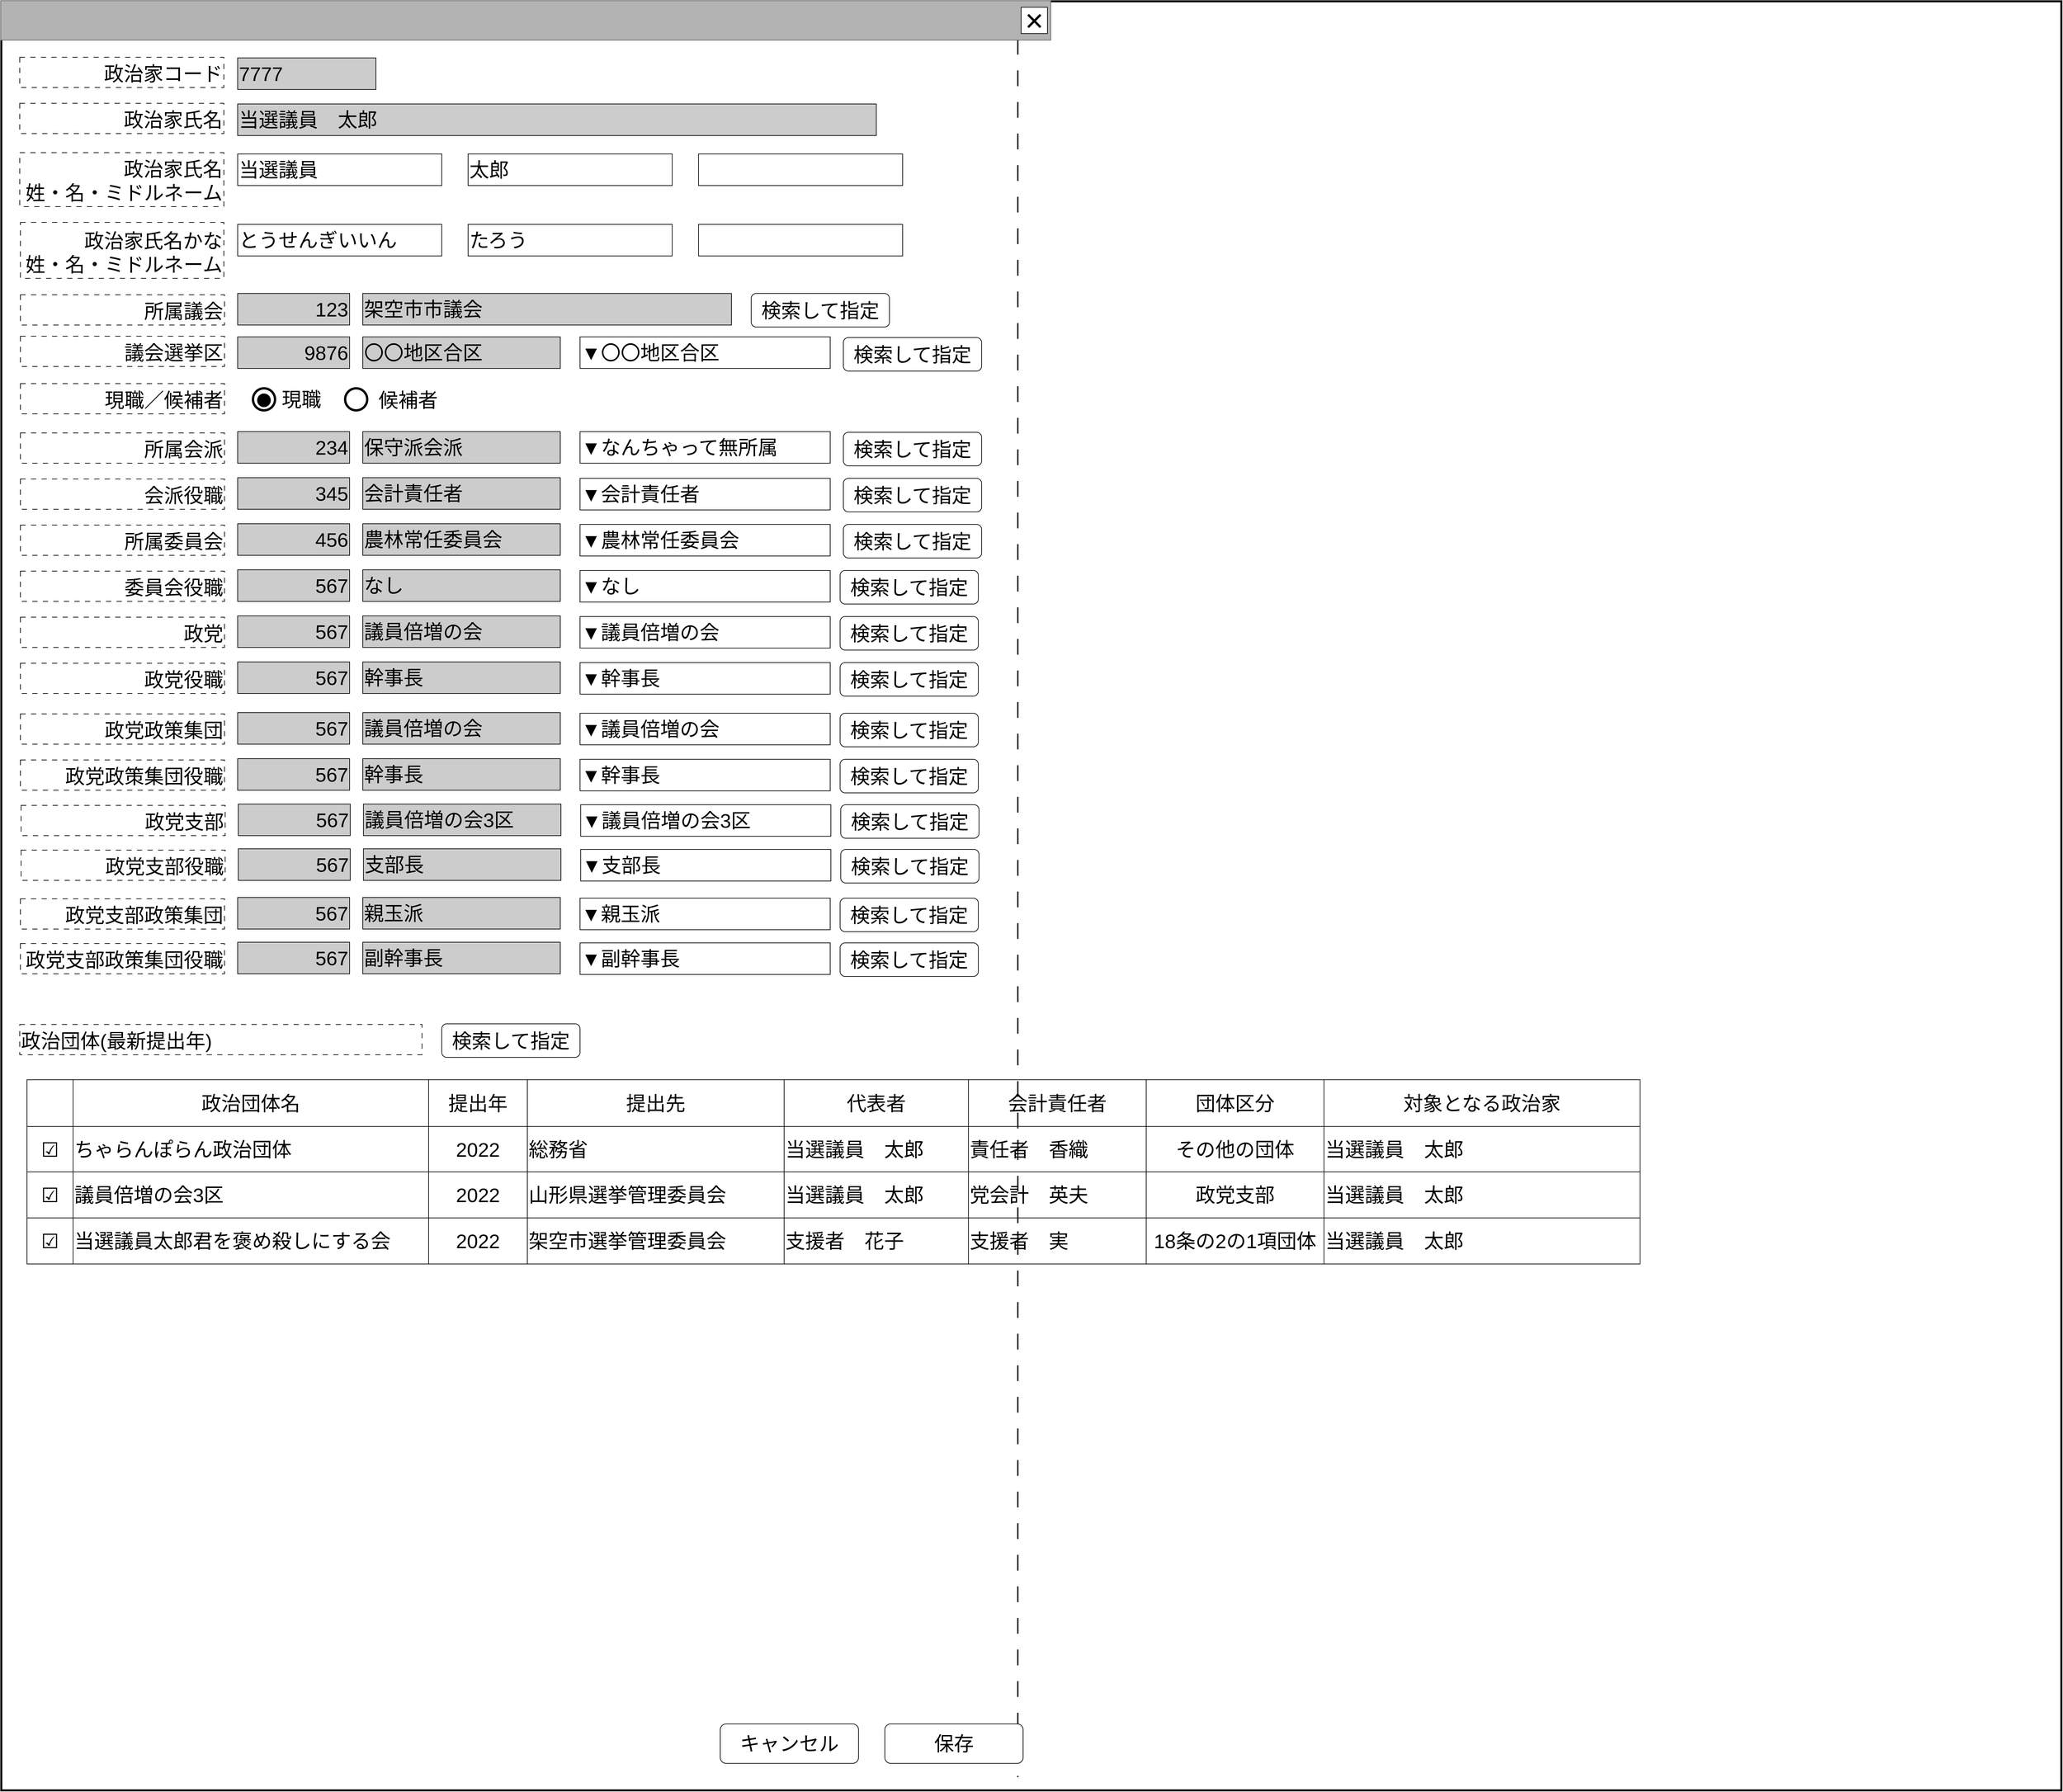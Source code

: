 <mxfile version="24.1.0" type="device">
  <diagram name="ページ1" id="LE8fIzdrHe0wcv1LTvfw">
    <mxGraphModel dx="1732" dy="1036" grid="1" gridSize="10" guides="1" tooltips="1" connect="1" arrows="1" fold="1" page="1" pageScale="1" pageWidth="1600" pageHeight="1200" math="0" shadow="0">
      <root>
        <mxCell id="0" />
        <mxCell id="cFaB45KztUIKXS-_cTrr-4" value="背景" style="locked=1;" parent="0" visible="0" />
        <mxCell id="cFaB45KztUIKXS-_cTrr-5" value="" style="rounded=0;whiteSpace=wrap;html=1;strokeWidth=3;" parent="cFaB45KztUIKXS-_cTrr-4" vertex="1">
          <mxGeometry x="1" y="1" width="1595" height="1180" as="geometry" />
        </mxCell>
        <mxCell id="cFaB45KztUIKXS-_cTrr-6" value="" style="rounded=0;whiteSpace=wrap;html=1;fillColor=#B3B3B3;fontColor=#333333;strokeColor=#666666;" parent="cFaB45KztUIKXS-_cTrr-4" vertex="1">
          <mxGeometry width="1595" height="60" as="geometry" />
        </mxCell>
        <mxCell id="cFaB45KztUIKXS-_cTrr-7" value="&lt;font style=&quot;font-size: 48px;&quot;&gt;×&lt;/font&gt;" style="rounded=0;whiteSpace=wrap;html=1;" parent="cFaB45KztUIKXS-_cTrr-4" vertex="1">
          <mxGeometry x="1550" y="10" width="40" height="40" as="geometry" />
        </mxCell>
        <mxCell id="cFaB45KztUIKXS-_cTrr-8" value="" style="rounded=0;whiteSpace=wrap;html=1;" parent="cFaB45KztUIKXS-_cTrr-4" vertex="1">
          <mxGeometry x="830" y="670" width="120" height="60" as="geometry" />
        </mxCell>
        <mxCell id="cFaB45KztUIKXS-_cTrr-9" value="ウインドウ" style="" parent="0" />
        <mxCell id="cFaB45KztUIKXS-_cTrr-10" value="" style="rounded=0;whiteSpace=wrap;html=1;strokeWidth=3;" parent="cFaB45KztUIKXS-_cTrr-9" vertex="1">
          <mxGeometry x="1" y="1" width="3129" height="2719" as="geometry" />
        </mxCell>
        <mxCell id="Gg7uW7H3-yNJ5iqTuaE7-0" value="" style="line;strokeWidth=2;direction=south;html=1;dashed=1;dashPattern=12 12;" parent="cFaB45KztUIKXS-_cTrr-9" vertex="1">
          <mxGeometry x="1540" y="10" width="10" height="2690" as="geometry" />
        </mxCell>
        <mxCell id="cFaB45KztUIKXS-_cTrr-11" value="" style="rounded=0;whiteSpace=wrap;html=1;fillColor=#B3B3B3;fontColor=#333333;strokeColor=#666666;" parent="cFaB45KztUIKXS-_cTrr-9" vertex="1">
          <mxGeometry width="1595" height="60" as="geometry" />
        </mxCell>
        <mxCell id="cFaB45KztUIKXS-_cTrr-12" value="&lt;font style=&quot;font-size: 48px;&quot;&gt;×&lt;/font&gt;" style="rounded=0;whiteSpace=wrap;html=1;" parent="cFaB45KztUIKXS-_cTrr-9" vertex="1">
          <mxGeometry x="1550" y="10" width="40" height="40" as="geometry" />
        </mxCell>
        <mxCell id="cFaB45KztUIKXS-_cTrr-14" value="名称未設定レイヤ" style="locked=1;" parent="0" />
        <mxCell id="cDHuPOXS9VM1hq6QltUD-43" value="&lt;span style=&quot;font-size: 30px;&quot;&gt;政治家コード&lt;/span&gt;" style="rounded=0;whiteSpace=wrap;html=1;align=right;dashed=1;dashPattern=8 8;verticalAlign=bottom;" parent="cFaB45KztUIKXS-_cTrr-14" vertex="1">
          <mxGeometry x="29" y="86" width="310" height="46" as="geometry" />
        </mxCell>
        <mxCell id="cDHuPOXS9VM1hq6QltUD-46" value="&lt;span style=&quot;font-size: 30px;&quot;&gt;当選議員&lt;/span&gt;" style="rounded=0;whiteSpace=wrap;html=1;align=left;" parent="cFaB45KztUIKXS-_cTrr-14" vertex="1">
          <mxGeometry x="360" y="233" width="310" height="48" as="geometry" />
        </mxCell>
        <mxCell id="cDHuPOXS9VM1hq6QltUD-47" value="&lt;span style=&quot;font-size: 30px;&quot;&gt;政治家氏名かな&lt;/span&gt;&lt;div&gt;&lt;span style=&quot;font-size: 30px;&quot;&gt;姓・名・ミドルネーム&lt;/span&gt;&lt;/div&gt;" style="rounded=0;whiteSpace=wrap;html=1;align=right;dashed=1;dashPattern=8 8;verticalAlign=bottom;" parent="cFaB45KztUIKXS-_cTrr-14" vertex="1">
          <mxGeometry x="30" y="337" width="309" height="85" as="geometry" />
        </mxCell>
        <mxCell id="cDHuPOXS9VM1hq6QltUD-49" value="&lt;font style=&quot;font-size: 30px;&quot;&gt;7777&lt;/font&gt;" style="rounded=0;whiteSpace=wrap;html=1;align=left;fillColor=#CCCCCC;" parent="cFaB45KztUIKXS-_cTrr-14" vertex="1">
          <mxGeometry x="360" y="87" width="210" height="48" as="geometry" />
        </mxCell>
        <mxCell id="kxWkAaZomFuKM2yIZcbC-107" value="&lt;span style=&quot;font-size: 30px;&quot;&gt;123&lt;br&gt;&lt;/span&gt;" style="rounded=0;whiteSpace=wrap;html=1;align=right;fillColor=#CCCCCC;" parent="cFaB45KztUIKXS-_cTrr-14" vertex="1">
          <mxGeometry x="360" y="445" width="170" height="48" as="geometry" />
        </mxCell>
        <mxCell id="kxWkAaZomFuKM2yIZcbC-108" value="&lt;span style=&quot;font-size: 30px;&quot;&gt;所属議会&lt;/span&gt;" style="rounded=0;whiteSpace=wrap;html=1;align=right;dashed=1;dashPattern=8 8;verticalAlign=bottom;" parent="cFaB45KztUIKXS-_cTrr-14" vertex="1">
          <mxGeometry x="30" y="447" width="310" height="46" as="geometry" />
        </mxCell>
        <mxCell id="kxWkAaZomFuKM2yIZcbC-109" value="&lt;font style=&quot;font-size: 30px;&quot;&gt;架空市市議会&lt;/font&gt;&lt;span style=&quot;font-size: 30px;&quot;&gt;&lt;br&gt;&lt;/span&gt;" style="rounded=0;whiteSpace=wrap;html=1;align=left;fillColor=#CCCCCC;" parent="cFaB45KztUIKXS-_cTrr-14" vertex="1">
          <mxGeometry x="550" y="445" width="560" height="48" as="geometry" />
        </mxCell>
        <mxCell id="kxWkAaZomFuKM2yIZcbC-110" value="&lt;span style=&quot;font-size: 30px;&quot;&gt;所属会派&lt;/span&gt;" style="rounded=0;whiteSpace=wrap;html=1;align=right;dashed=1;dashPattern=8 8;verticalAlign=bottom;" parent="cFaB45KztUIKXS-_cTrr-14" vertex="1">
          <mxGeometry x="30" y="657" width="310" height="46" as="geometry" />
        </mxCell>
        <mxCell id="rvHy--GGJRlwA5ta0w8w-0" value="&lt;span style=&quot;font-size: 30px;&quot;&gt;検索して指定&lt;/span&gt;" style="rounded=1;whiteSpace=wrap;html=1;" parent="cFaB45KztUIKXS-_cTrr-14" vertex="1">
          <mxGeometry x="1140" y="445" width="210" height="51" as="geometry" />
        </mxCell>
        <mxCell id="rvHy--GGJRlwA5ta0w8w-2" value="&lt;span style=&quot;font-size: 30px;&quot;&gt;保存&lt;/span&gt;" style="rounded=1;whiteSpace=wrap;html=1;" parent="cFaB45KztUIKXS-_cTrr-14" vertex="1">
          <mxGeometry x="1343" y="2619" width="210" height="60" as="geometry" />
        </mxCell>
        <mxCell id="rvHy--GGJRlwA5ta0w8w-3" value="&lt;span style=&quot;font-size: 30px;&quot;&gt;キャンセル&lt;/span&gt;" style="rounded=1;whiteSpace=wrap;html=1;" parent="cFaB45KztUIKXS-_cTrr-14" vertex="1">
          <mxGeometry x="1093" y="2619" width="210" height="60" as="geometry" />
        </mxCell>
        <mxCell id="kdS2us7QfJVSO1tXntZr-58" value="&lt;span style=&quot;font-size: 30px;&quot;&gt;政治家氏名&lt;/span&gt;&lt;div&gt;&lt;span style=&quot;font-size: 30px;&quot;&gt;姓・名・ミドルネーム&lt;/span&gt;&lt;/div&gt;" style="rounded=0;whiteSpace=wrap;html=1;align=right;dashed=1;dashPattern=8 8;verticalAlign=bottom;" parent="cFaB45KztUIKXS-_cTrr-14" vertex="1">
          <mxGeometry x="29" y="231" width="310" height="82" as="geometry" />
        </mxCell>
        <mxCell id="dH7iZlgDa5DfNUpbSnMx-1" value="&lt;span style=&quot;font-size: 30px;&quot;&gt;太郎&lt;/span&gt;" style="rounded=0;whiteSpace=wrap;html=1;align=left;" parent="cFaB45KztUIKXS-_cTrr-14" vertex="1">
          <mxGeometry x="710" y="233" width="310" height="48" as="geometry" />
        </mxCell>
        <mxCell id="dH7iZlgDa5DfNUpbSnMx-2" value="" style="rounded=0;whiteSpace=wrap;html=1;align=left;" parent="cFaB45KztUIKXS-_cTrr-14" vertex="1">
          <mxGeometry x="1060" y="233" width="310" height="48" as="geometry" />
        </mxCell>
        <mxCell id="dH7iZlgDa5DfNUpbSnMx-3" value="&lt;span style=&quot;font-size: 30px;&quot;&gt;▼なんちゃって無所属&lt;/span&gt;" style="rounded=0;whiteSpace=wrap;html=1;align=left;" parent="cFaB45KztUIKXS-_cTrr-14" vertex="1">
          <mxGeometry x="880" y="655" width="380" height="48" as="geometry" />
        </mxCell>
        <mxCell id="dH7iZlgDa5DfNUpbSnMx-4" value="&lt;span style=&quot;font-size: 30px;&quot;&gt;会派役職&lt;/span&gt;" style="rounded=0;whiteSpace=wrap;html=1;align=right;dashed=1;dashPattern=8 8;verticalAlign=bottom;" parent="cFaB45KztUIKXS-_cTrr-14" vertex="1">
          <mxGeometry x="30" y="727" width="310" height="46" as="geometry" />
        </mxCell>
        <mxCell id="dH7iZlgDa5DfNUpbSnMx-5" value="&lt;span style=&quot;font-size: 30px;&quot;&gt;▼会計責任者&lt;/span&gt;" style="rounded=0;whiteSpace=wrap;html=1;align=left;" parent="cFaB45KztUIKXS-_cTrr-14" vertex="1">
          <mxGeometry x="880" y="726" width="380" height="48" as="geometry" />
        </mxCell>
        <mxCell id="dH7iZlgDa5DfNUpbSnMx-6" value="&lt;span style=&quot;font-size: 30px;&quot;&gt;所属委員会&lt;/span&gt;" style="rounded=0;whiteSpace=wrap;html=1;align=right;dashed=1;dashPattern=8 8;verticalAlign=bottom;" parent="cFaB45KztUIKXS-_cTrr-14" vertex="1">
          <mxGeometry x="30" y="797" width="310" height="46" as="geometry" />
        </mxCell>
        <mxCell id="dH7iZlgDa5DfNUpbSnMx-7" value="&lt;span style=&quot;font-size: 30px;&quot;&gt;▼農林常任委員会&lt;/span&gt;" style="rounded=0;whiteSpace=wrap;html=1;align=left;" parent="cFaB45KztUIKXS-_cTrr-14" vertex="1">
          <mxGeometry x="880" y="796" width="380" height="48" as="geometry" />
        </mxCell>
        <mxCell id="dH7iZlgDa5DfNUpbSnMx-8" value="&lt;span style=&quot;font-size: 30px;&quot;&gt;委員会役職&lt;/span&gt;" style="rounded=0;whiteSpace=wrap;html=1;align=right;dashed=1;dashPattern=8 8;verticalAlign=bottom;" parent="cFaB45KztUIKXS-_cTrr-14" vertex="1">
          <mxGeometry x="30" y="867" width="310" height="46" as="geometry" />
        </mxCell>
        <mxCell id="dH7iZlgDa5DfNUpbSnMx-9" value="&lt;span style=&quot;font-size: 30px;&quot;&gt;▼なし&lt;/span&gt;" style="rounded=0;whiteSpace=wrap;html=1;align=left;" parent="cFaB45KztUIKXS-_cTrr-14" vertex="1">
          <mxGeometry x="880" y="866" width="380" height="48" as="geometry" />
        </mxCell>
        <mxCell id="dH7iZlgDa5DfNUpbSnMx-10" value="&lt;span style=&quot;font-size: 30px;&quot;&gt;とうせんぎいいん&lt;/span&gt;" style="rounded=0;whiteSpace=wrap;html=1;align=left;" parent="cFaB45KztUIKXS-_cTrr-14" vertex="1">
          <mxGeometry x="360" y="340" width="310" height="48" as="geometry" />
        </mxCell>
        <mxCell id="dH7iZlgDa5DfNUpbSnMx-11" value="&lt;span style=&quot;font-size: 30px;&quot;&gt;たろう&lt;/span&gt;" style="rounded=0;whiteSpace=wrap;html=1;align=left;" parent="cFaB45KztUIKXS-_cTrr-14" vertex="1">
          <mxGeometry x="710" y="340" width="310" height="48" as="geometry" />
        </mxCell>
        <mxCell id="dH7iZlgDa5DfNUpbSnMx-12" value="" style="rounded=0;whiteSpace=wrap;html=1;align=left;" parent="cFaB45KztUIKXS-_cTrr-14" vertex="1">
          <mxGeometry x="1060" y="340" width="310" height="48" as="geometry" />
        </mxCell>
        <mxCell id="dH7iZlgDa5DfNUpbSnMx-13" value="&lt;span style=&quot;font-size: 30px;&quot;&gt;政治家氏名&lt;/span&gt;" style="rounded=0;whiteSpace=wrap;html=1;align=right;dashed=1;dashPattern=8 8;verticalAlign=bottom;" parent="cFaB45KztUIKXS-_cTrr-14" vertex="1">
          <mxGeometry x="29" y="156" width="310" height="46" as="geometry" />
        </mxCell>
        <mxCell id="dH7iZlgDa5DfNUpbSnMx-14" value="&lt;span style=&quot;font-size: 30px;&quot;&gt;当選議員　太郎&lt;/span&gt;" style="rounded=0;whiteSpace=wrap;html=1;align=left;fillColor=#CCCCCC;" parent="cFaB45KztUIKXS-_cTrr-14" vertex="1">
          <mxGeometry x="360" y="157" width="970" height="48" as="geometry" />
        </mxCell>
        <mxCell id="dH7iZlgDa5DfNUpbSnMx-15" value="&lt;span style=&quot;font-size: 30px;&quot;&gt;検索して指定&lt;/span&gt;" style="rounded=1;whiteSpace=wrap;html=1;" parent="cFaB45KztUIKXS-_cTrr-14" vertex="1">
          <mxGeometry x="1280" y="656" width="210" height="51" as="geometry" />
        </mxCell>
        <mxCell id="dH7iZlgDa5DfNUpbSnMx-16" value="&lt;span style=&quot;font-size: 30px;&quot;&gt;検索して指定&lt;/span&gt;" style="rounded=1;whiteSpace=wrap;html=1;" parent="cFaB45KztUIKXS-_cTrr-14" vertex="1">
          <mxGeometry x="1280" y="726" width="210" height="51" as="geometry" />
        </mxCell>
        <mxCell id="dH7iZlgDa5DfNUpbSnMx-17" value="&lt;span style=&quot;font-size: 30px;&quot;&gt;検索して指定&lt;/span&gt;" style="rounded=1;whiteSpace=wrap;html=1;" parent="cFaB45KztUIKXS-_cTrr-14" vertex="1">
          <mxGeometry x="1280" y="796" width="210" height="51" as="geometry" />
        </mxCell>
        <mxCell id="dH7iZlgDa5DfNUpbSnMx-18" value="&lt;span style=&quot;font-size: 30px;&quot;&gt;検索して指定&lt;/span&gt;" style="rounded=1;whiteSpace=wrap;html=1;" parent="cFaB45KztUIKXS-_cTrr-14" vertex="1">
          <mxGeometry x="1275" y="866" width="210" height="51" as="geometry" />
        </mxCell>
        <mxCell id="dH7iZlgDa5DfNUpbSnMx-19" value="&lt;span style=&quot;font-size: 30px;&quot;&gt;234&lt;br&gt;&lt;/span&gt;" style="rounded=0;whiteSpace=wrap;html=1;align=right;fillColor=#CCCCCC;" parent="cFaB45KztUIKXS-_cTrr-14" vertex="1">
          <mxGeometry x="360" y="655" width="170" height="48" as="geometry" />
        </mxCell>
        <mxCell id="dH7iZlgDa5DfNUpbSnMx-20" value="&lt;span style=&quot;font-size: 30px;&quot;&gt;保守派会派&lt;/span&gt;" style="rounded=0;whiteSpace=wrap;html=1;align=left;fillColor=#CCCCCC;" parent="cFaB45KztUIKXS-_cTrr-14" vertex="1">
          <mxGeometry x="550" y="655" width="300" height="48" as="geometry" />
        </mxCell>
        <mxCell id="dH7iZlgDa5DfNUpbSnMx-21" value="&lt;span style=&quot;font-size: 30px;&quot;&gt;345&lt;br&gt;&lt;/span&gt;" style="rounded=0;whiteSpace=wrap;html=1;align=right;fillColor=#CCCCCC;" parent="cFaB45KztUIKXS-_cTrr-14" vertex="1">
          <mxGeometry x="360" y="725" width="170" height="48" as="geometry" />
        </mxCell>
        <mxCell id="dH7iZlgDa5DfNUpbSnMx-22" value="&lt;font style=&quot;font-size: 30px;&quot;&gt;会計責任者&lt;/font&gt;&lt;span style=&quot;font-size: 30px;&quot;&gt;&lt;br&gt;&lt;/span&gt;" style="rounded=0;whiteSpace=wrap;html=1;align=left;fillColor=#CCCCCC;" parent="cFaB45KztUIKXS-_cTrr-14" vertex="1">
          <mxGeometry x="550" y="725" width="300" height="48" as="geometry" />
        </mxCell>
        <mxCell id="dH7iZlgDa5DfNUpbSnMx-23" value="&lt;span style=&quot;font-size: 30px;&quot;&gt;456&lt;br&gt;&lt;/span&gt;" style="rounded=0;whiteSpace=wrap;html=1;align=right;fillColor=#CCCCCC;" parent="cFaB45KztUIKXS-_cTrr-14" vertex="1">
          <mxGeometry x="360" y="795" width="170" height="48" as="geometry" />
        </mxCell>
        <mxCell id="dH7iZlgDa5DfNUpbSnMx-24" value="&lt;span style=&quot;font-size: 30px;&quot;&gt;農林常任委員会&lt;/span&gt;" style="rounded=0;whiteSpace=wrap;html=1;align=left;fillColor=#CCCCCC;" parent="cFaB45KztUIKXS-_cTrr-14" vertex="1">
          <mxGeometry x="550" y="795" width="300" height="48" as="geometry" />
        </mxCell>
        <mxCell id="dH7iZlgDa5DfNUpbSnMx-25" value="&lt;span style=&quot;font-size: 30px;&quot;&gt;567&lt;br&gt;&lt;/span&gt;" style="rounded=0;whiteSpace=wrap;html=1;align=right;fillColor=#CCCCCC;" parent="cFaB45KztUIKXS-_cTrr-14" vertex="1">
          <mxGeometry x="360" y="865" width="170" height="48" as="geometry" />
        </mxCell>
        <mxCell id="dH7iZlgDa5DfNUpbSnMx-26" value="&lt;font style=&quot;font-size: 30px;&quot;&gt;なし&lt;/font&gt;&lt;span style=&quot;font-size: 30px;&quot;&gt;&lt;br&gt;&lt;/span&gt;" style="rounded=0;whiteSpace=wrap;html=1;align=left;fillColor=#CCCCCC;" parent="cFaB45KztUIKXS-_cTrr-14" vertex="1">
          <mxGeometry x="550" y="865" width="300" height="48" as="geometry" />
        </mxCell>
        <mxCell id="dH7iZlgDa5DfNUpbSnMx-27" value="&lt;span style=&quot;font-size: 30px;&quot;&gt;議会選挙区&lt;/span&gt;" style="rounded=0;whiteSpace=wrap;html=1;align=right;dashed=1;dashPattern=8 8;verticalAlign=bottom;" parent="cFaB45KztUIKXS-_cTrr-14" vertex="1">
          <mxGeometry x="30" y="510" width="310" height="46" as="geometry" />
        </mxCell>
        <mxCell id="dH7iZlgDa5DfNUpbSnMx-28" value="&lt;span style=&quot;font-size: 30px;&quot;&gt;▼〇〇地区合区&lt;/span&gt;" style="rounded=0;whiteSpace=wrap;html=1;align=left;" parent="cFaB45KztUIKXS-_cTrr-14" vertex="1">
          <mxGeometry x="880" y="511" width="380" height="48" as="geometry" />
        </mxCell>
        <mxCell id="dH7iZlgDa5DfNUpbSnMx-29" value="&lt;span style=&quot;font-size: 30px;&quot;&gt;検索して指定&lt;/span&gt;" style="rounded=1;whiteSpace=wrap;html=1;" parent="cFaB45KztUIKXS-_cTrr-14" vertex="1">
          <mxGeometry x="1280" y="512" width="210" height="51" as="geometry" />
        </mxCell>
        <mxCell id="dH7iZlgDa5DfNUpbSnMx-30" value="&lt;span style=&quot;font-size: 30px;&quot;&gt;9876&lt;br&gt;&lt;/span&gt;" style="rounded=0;whiteSpace=wrap;html=1;align=right;fillColor=#CCCCCC;" parent="cFaB45KztUIKXS-_cTrr-14" vertex="1">
          <mxGeometry x="360" y="511" width="170" height="48" as="geometry" />
        </mxCell>
        <mxCell id="dH7iZlgDa5DfNUpbSnMx-31" value="&lt;span style=&quot;font-size: 30px;&quot;&gt;〇〇地区合区&lt;/span&gt;" style="rounded=0;whiteSpace=wrap;html=1;align=left;fillColor=#CCCCCC;" parent="cFaB45KztUIKXS-_cTrr-14" vertex="1">
          <mxGeometry x="550" y="511" width="300" height="48" as="geometry" />
        </mxCell>
        <mxCell id="dH7iZlgDa5DfNUpbSnMx-32" value="&lt;span style=&quot;font-size: 30px;&quot;&gt;政党&lt;/span&gt;" style="rounded=0;whiteSpace=wrap;html=1;align=right;dashed=1;dashPattern=8 8;verticalAlign=bottom;" parent="cFaB45KztUIKXS-_cTrr-14" vertex="1">
          <mxGeometry x="30" y="937" width="310" height="46" as="geometry" />
        </mxCell>
        <mxCell id="dH7iZlgDa5DfNUpbSnMx-33" value="&lt;span style=&quot;font-size: 30px;&quot;&gt;▼議員倍増の会&lt;/span&gt;" style="rounded=0;whiteSpace=wrap;html=1;align=left;" parent="cFaB45KztUIKXS-_cTrr-14" vertex="1">
          <mxGeometry x="880" y="936" width="380" height="48" as="geometry" />
        </mxCell>
        <mxCell id="dH7iZlgDa5DfNUpbSnMx-34" value="&lt;span style=&quot;font-size: 30px;&quot;&gt;検索して指定&lt;/span&gt;" style="rounded=1;whiteSpace=wrap;html=1;" parent="cFaB45KztUIKXS-_cTrr-14" vertex="1">
          <mxGeometry x="1275" y="936" width="210" height="51" as="geometry" />
        </mxCell>
        <mxCell id="dH7iZlgDa5DfNUpbSnMx-35" value="&lt;span style=&quot;font-size: 30px;&quot;&gt;567&lt;br&gt;&lt;/span&gt;" style="rounded=0;whiteSpace=wrap;html=1;align=right;fillColor=#CCCCCC;" parent="cFaB45KztUIKXS-_cTrr-14" vertex="1">
          <mxGeometry x="360" y="935" width="170" height="48" as="geometry" />
        </mxCell>
        <mxCell id="dH7iZlgDa5DfNUpbSnMx-36" value="&lt;font style=&quot;font-size: 30px;&quot;&gt;議員倍増の会&lt;/font&gt;&lt;span style=&quot;font-size: 30px;&quot;&gt;&lt;br&gt;&lt;/span&gt;" style="rounded=0;whiteSpace=wrap;html=1;align=left;fillColor=#CCCCCC;" parent="cFaB45KztUIKXS-_cTrr-14" vertex="1">
          <mxGeometry x="550" y="935" width="300" height="48" as="geometry" />
        </mxCell>
        <mxCell id="dH7iZlgDa5DfNUpbSnMx-37" value="&lt;span style=&quot;font-size: 30px;&quot;&gt;政党役職&lt;/span&gt;" style="rounded=0;whiteSpace=wrap;html=1;align=right;dashed=1;dashPattern=8 8;verticalAlign=bottom;" parent="cFaB45KztUIKXS-_cTrr-14" vertex="1">
          <mxGeometry x="30" y="1007" width="310" height="46" as="geometry" />
        </mxCell>
        <mxCell id="dH7iZlgDa5DfNUpbSnMx-38" value="&lt;span style=&quot;font-size: 30px;&quot;&gt;▼幹事長&lt;/span&gt;" style="rounded=0;whiteSpace=wrap;html=1;align=left;" parent="cFaB45KztUIKXS-_cTrr-14" vertex="1">
          <mxGeometry x="880" y="1006" width="380" height="48" as="geometry" />
        </mxCell>
        <mxCell id="dH7iZlgDa5DfNUpbSnMx-39" value="&lt;span style=&quot;font-size: 30px;&quot;&gt;検索して指定&lt;/span&gt;" style="rounded=1;whiteSpace=wrap;html=1;" parent="cFaB45KztUIKXS-_cTrr-14" vertex="1">
          <mxGeometry x="1275" y="1006" width="210" height="51" as="geometry" />
        </mxCell>
        <mxCell id="dH7iZlgDa5DfNUpbSnMx-40" value="&lt;span style=&quot;font-size: 30px;&quot;&gt;567&lt;br&gt;&lt;/span&gt;" style="rounded=0;whiteSpace=wrap;html=1;align=right;fillColor=#CCCCCC;" parent="cFaB45KztUIKXS-_cTrr-14" vertex="1">
          <mxGeometry x="360" y="1005" width="170" height="48" as="geometry" />
        </mxCell>
        <mxCell id="dH7iZlgDa5DfNUpbSnMx-41" value="&lt;font style=&quot;font-size: 30px;&quot;&gt;幹事長&lt;/font&gt;&lt;span style=&quot;font-size: 30px;&quot;&gt;&lt;br&gt;&lt;/span&gt;" style="rounded=0;whiteSpace=wrap;html=1;align=left;fillColor=#CCCCCC;" parent="cFaB45KztUIKXS-_cTrr-14" vertex="1">
          <mxGeometry x="550" y="1005" width="300" height="48" as="geometry" />
        </mxCell>
        <mxCell id="dH7iZlgDa5DfNUpbSnMx-42" value="&lt;span style=&quot;font-size: 30px;&quot;&gt;政党支部政策集団&lt;/span&gt;" style="rounded=0;whiteSpace=wrap;html=1;align=right;dashed=1;dashPattern=8 8;verticalAlign=bottom;" parent="cFaB45KztUIKXS-_cTrr-14" vertex="1">
          <mxGeometry x="30" y="1365" width="310" height="46" as="geometry" />
        </mxCell>
        <mxCell id="dH7iZlgDa5DfNUpbSnMx-43" value="&lt;span style=&quot;font-size: 30px;&quot;&gt;▼親玉派&lt;/span&gt;" style="rounded=0;whiteSpace=wrap;html=1;align=left;" parent="cFaB45KztUIKXS-_cTrr-14" vertex="1">
          <mxGeometry x="880" y="1364" width="380" height="48" as="geometry" />
        </mxCell>
        <mxCell id="dH7iZlgDa5DfNUpbSnMx-44" value="&lt;span style=&quot;font-size: 30px;&quot;&gt;検索して指定&lt;/span&gt;" style="rounded=1;whiteSpace=wrap;html=1;" parent="cFaB45KztUIKXS-_cTrr-14" vertex="1">
          <mxGeometry x="1275" y="1364" width="210" height="51" as="geometry" />
        </mxCell>
        <mxCell id="dH7iZlgDa5DfNUpbSnMx-45" value="&lt;span style=&quot;font-size: 30px;&quot;&gt;567&lt;br&gt;&lt;/span&gt;" style="rounded=0;whiteSpace=wrap;html=1;align=right;fillColor=#CCCCCC;" parent="cFaB45KztUIKXS-_cTrr-14" vertex="1">
          <mxGeometry x="360" y="1363" width="170" height="48" as="geometry" />
        </mxCell>
        <mxCell id="dH7iZlgDa5DfNUpbSnMx-46" value="&lt;span style=&quot;font-size: 30px;&quot;&gt;親玉派&lt;/span&gt;&lt;span style=&quot;font-size: 30px;&quot;&gt;&lt;br&gt;&lt;/span&gt;" style="rounded=0;whiteSpace=wrap;html=1;align=left;fillColor=#CCCCCC;" parent="cFaB45KztUIKXS-_cTrr-14" vertex="1">
          <mxGeometry x="550" y="1363" width="300" height="48" as="geometry" />
        </mxCell>
        <mxCell id="dH7iZlgDa5DfNUpbSnMx-47" value="&lt;span style=&quot;font-size: 30px;&quot;&gt;政党支部政策集団役職&lt;/span&gt;" style="rounded=0;whiteSpace=wrap;html=1;align=right;dashed=1;dashPattern=8 8;verticalAlign=bottom;" parent="cFaB45KztUIKXS-_cTrr-14" vertex="1">
          <mxGeometry x="30" y="1433" width="310" height="46" as="geometry" />
        </mxCell>
        <mxCell id="dH7iZlgDa5DfNUpbSnMx-48" value="&lt;span style=&quot;font-size: 30px;&quot;&gt;▼副幹事長&lt;/span&gt;" style="rounded=0;whiteSpace=wrap;html=1;align=left;" parent="cFaB45KztUIKXS-_cTrr-14" vertex="1">
          <mxGeometry x="880" y="1432" width="380" height="48" as="geometry" />
        </mxCell>
        <mxCell id="dH7iZlgDa5DfNUpbSnMx-49" value="&lt;span style=&quot;font-size: 30px;&quot;&gt;検索して指定&lt;/span&gt;" style="rounded=1;whiteSpace=wrap;html=1;" parent="cFaB45KztUIKXS-_cTrr-14" vertex="1">
          <mxGeometry x="1275" y="1432" width="210" height="51" as="geometry" />
        </mxCell>
        <mxCell id="dH7iZlgDa5DfNUpbSnMx-50" value="&lt;span style=&quot;font-size: 30px;&quot;&gt;567&lt;br&gt;&lt;/span&gt;" style="rounded=0;whiteSpace=wrap;html=1;align=right;fillColor=#CCCCCC;" parent="cFaB45KztUIKXS-_cTrr-14" vertex="1">
          <mxGeometry x="360" y="1431" width="170" height="48" as="geometry" />
        </mxCell>
        <mxCell id="dH7iZlgDa5DfNUpbSnMx-51" value="&lt;font style=&quot;font-size: 30px;&quot;&gt;副幹事長&lt;/font&gt;&lt;span style=&quot;font-size: 30px;&quot;&gt;&lt;br&gt;&lt;/span&gt;" style="rounded=0;whiteSpace=wrap;html=1;align=left;fillColor=#CCCCCC;" parent="cFaB45KztUIKXS-_cTrr-14" vertex="1">
          <mxGeometry x="550" y="1431" width="300" height="48" as="geometry" />
        </mxCell>
        <mxCell id="dH7iZlgDa5DfNUpbSnMx-52" value="&lt;span style=&quot;font-size: 30px;&quot;&gt;政党政策集団&lt;/span&gt;" style="rounded=0;whiteSpace=wrap;html=1;align=right;dashed=1;dashPattern=8 8;verticalAlign=bottom;" parent="cFaB45KztUIKXS-_cTrr-14" vertex="1">
          <mxGeometry x="30" y="1084" width="310" height="46" as="geometry" />
        </mxCell>
        <mxCell id="dH7iZlgDa5DfNUpbSnMx-53" value="&lt;span style=&quot;font-size: 30px;&quot;&gt;▼議員倍増の会&lt;/span&gt;" style="rounded=0;whiteSpace=wrap;html=1;align=left;" parent="cFaB45KztUIKXS-_cTrr-14" vertex="1">
          <mxGeometry x="880" y="1083" width="380" height="48" as="geometry" />
        </mxCell>
        <mxCell id="dH7iZlgDa5DfNUpbSnMx-54" value="&lt;span style=&quot;font-size: 30px;&quot;&gt;検索して指定&lt;/span&gt;" style="rounded=1;whiteSpace=wrap;html=1;" parent="cFaB45KztUIKXS-_cTrr-14" vertex="1">
          <mxGeometry x="1275" y="1083" width="210" height="51" as="geometry" />
        </mxCell>
        <mxCell id="dH7iZlgDa5DfNUpbSnMx-55" value="&lt;span style=&quot;font-size: 30px;&quot;&gt;567&lt;br&gt;&lt;/span&gt;" style="rounded=0;whiteSpace=wrap;html=1;align=right;fillColor=#CCCCCC;" parent="cFaB45KztUIKXS-_cTrr-14" vertex="1">
          <mxGeometry x="360" y="1082" width="170" height="48" as="geometry" />
        </mxCell>
        <mxCell id="dH7iZlgDa5DfNUpbSnMx-56" value="&lt;font style=&quot;font-size: 30px;&quot;&gt;議員倍増の会&lt;/font&gt;&lt;span style=&quot;font-size: 30px;&quot;&gt;&lt;br&gt;&lt;/span&gt;" style="rounded=0;whiteSpace=wrap;html=1;align=left;fillColor=#CCCCCC;" parent="cFaB45KztUIKXS-_cTrr-14" vertex="1">
          <mxGeometry x="550" y="1082" width="300" height="48" as="geometry" />
        </mxCell>
        <mxCell id="dH7iZlgDa5DfNUpbSnMx-57" value="&lt;span style=&quot;font-size: 30px;&quot;&gt;政党政策集団役職&lt;/span&gt;" style="rounded=0;whiteSpace=wrap;html=1;align=right;dashed=1;dashPattern=8 8;verticalAlign=bottom;" parent="cFaB45KztUIKXS-_cTrr-14" vertex="1">
          <mxGeometry x="30" y="1154" width="310" height="46" as="geometry" />
        </mxCell>
        <mxCell id="dH7iZlgDa5DfNUpbSnMx-58" value="&lt;span style=&quot;font-size: 30px;&quot;&gt;▼幹事長&lt;/span&gt;" style="rounded=0;whiteSpace=wrap;html=1;align=left;" parent="cFaB45KztUIKXS-_cTrr-14" vertex="1">
          <mxGeometry x="880" y="1153" width="380" height="48" as="geometry" />
        </mxCell>
        <mxCell id="dH7iZlgDa5DfNUpbSnMx-59" value="&lt;span style=&quot;font-size: 30px;&quot;&gt;検索して指定&lt;/span&gt;" style="rounded=1;whiteSpace=wrap;html=1;" parent="cFaB45KztUIKXS-_cTrr-14" vertex="1">
          <mxGeometry x="1275" y="1153" width="210" height="51" as="geometry" />
        </mxCell>
        <mxCell id="dH7iZlgDa5DfNUpbSnMx-60" value="&lt;span style=&quot;font-size: 30px;&quot;&gt;567&lt;br&gt;&lt;/span&gt;" style="rounded=0;whiteSpace=wrap;html=1;align=right;fillColor=#CCCCCC;" parent="cFaB45KztUIKXS-_cTrr-14" vertex="1">
          <mxGeometry x="360" y="1152" width="170" height="48" as="geometry" />
        </mxCell>
        <mxCell id="dH7iZlgDa5DfNUpbSnMx-61" value="&lt;font style=&quot;font-size: 30px;&quot;&gt;幹事長&lt;/font&gt;&lt;span style=&quot;font-size: 30px;&quot;&gt;&lt;br&gt;&lt;/span&gt;" style="rounded=0;whiteSpace=wrap;html=1;align=left;fillColor=#CCCCCC;" parent="cFaB45KztUIKXS-_cTrr-14" vertex="1">
          <mxGeometry x="550" y="1152" width="300" height="48" as="geometry" />
        </mxCell>
        <mxCell id="dH7iZlgDa5DfNUpbSnMx-62" value="&lt;span style=&quot;font-size: 30px;&quot;&gt;現職／候補者&lt;/span&gt;" style="rounded=0;whiteSpace=wrap;html=1;align=right;dashed=1;dashPattern=8 8;verticalAlign=bottom;" parent="cFaB45KztUIKXS-_cTrr-14" vertex="1">
          <mxGeometry x="30" y="582" width="310" height="46" as="geometry" />
        </mxCell>
        <mxCell id="dH7iZlgDa5DfNUpbSnMx-63" value="&lt;font style=&quot;font-size: 84px;&quot;&gt;○&lt;/font&gt;" style="text;html=1;strokeColor=none;fillColor=none;align=center;verticalAlign=middle;whiteSpace=wrap;rounded=0;fontSize=60;" parent="cFaB45KztUIKXS-_cTrr-14" vertex="1">
          <mxGeometry x="370" y="587" width="60" height="30" as="geometry" />
        </mxCell>
        <mxCell id="dH7iZlgDa5DfNUpbSnMx-64" value="&lt;font style=&quot;font-size: 48px;&quot;&gt;●&lt;/font&gt;" style="text;html=1;strokeColor=none;fillColor=none;align=center;verticalAlign=middle;whiteSpace=wrap;rounded=0;fontSize=48;" parent="cFaB45KztUIKXS-_cTrr-14" vertex="1">
          <mxGeometry x="370" y="589" width="60" height="30" as="geometry" />
        </mxCell>
        <mxCell id="dH7iZlgDa5DfNUpbSnMx-65" value="&lt;font style=&quot;font-size: 30px;&quot;&gt;現職&lt;/font&gt;" style="text;html=1;strokeColor=none;fillColor=none;align=left;verticalAlign=middle;whiteSpace=wrap;rounded=0;" parent="cFaB45KztUIKXS-_cTrr-14" vertex="1">
          <mxGeometry x="425" y="576" width="275" height="60" as="geometry" />
        </mxCell>
        <mxCell id="dH7iZlgDa5DfNUpbSnMx-66" value="&lt;font style=&quot;font-size: 84px;&quot;&gt;○&lt;/font&gt;" style="text;html=1;strokeColor=none;fillColor=none;align=center;verticalAlign=middle;whiteSpace=wrap;rounded=0;fontSize=60;" parent="cFaB45KztUIKXS-_cTrr-14" vertex="1">
          <mxGeometry x="510" y="587" width="60" height="30" as="geometry" />
        </mxCell>
        <mxCell id="dH7iZlgDa5DfNUpbSnMx-67" value="&lt;span style=&quot;font-size: 30px;&quot;&gt;候補者&lt;/span&gt;" style="text;html=1;strokeColor=none;fillColor=none;align=left;verticalAlign=middle;whiteSpace=wrap;rounded=0;" parent="cFaB45KztUIKXS-_cTrr-14" vertex="1">
          <mxGeometry x="572" y="577" width="275" height="60" as="geometry" />
        </mxCell>
        <mxCell id="dH7iZlgDa5DfNUpbSnMx-68" value="&lt;span style=&quot;font-size: 30px;&quot;&gt;政治団体(最新提出年)&lt;/span&gt;" style="rounded=0;whiteSpace=wrap;html=1;align=left;dashed=1;dashPattern=8 8;verticalAlign=bottom;" parent="cFaB45KztUIKXS-_cTrr-14" vertex="1">
          <mxGeometry x="29" y="1556" width="611" height="46" as="geometry" />
        </mxCell>
        <mxCell id="dH7iZlgDa5DfNUpbSnMx-94" value="&lt;span style=&quot;font-size: 30px;&quot;&gt;政党支部&lt;/span&gt;" style="rounded=0;whiteSpace=wrap;html=1;align=right;dashed=1;dashPattern=8 8;verticalAlign=bottom;" parent="cFaB45KztUIKXS-_cTrr-14" vertex="1">
          <mxGeometry x="31" y="1223" width="310" height="46" as="geometry" />
        </mxCell>
        <mxCell id="dH7iZlgDa5DfNUpbSnMx-95" value="&lt;span style=&quot;font-size: 30px;&quot;&gt;▼&lt;/span&gt;&lt;span style=&quot;font-size: 30px;&quot;&gt;議員倍増の会3区&lt;/span&gt;" style="rounded=0;whiteSpace=wrap;html=1;align=left;" parent="cFaB45KztUIKXS-_cTrr-14" vertex="1">
          <mxGeometry x="881" y="1222" width="380" height="48" as="geometry" />
        </mxCell>
        <mxCell id="dH7iZlgDa5DfNUpbSnMx-96" value="&lt;span style=&quot;font-size: 30px;&quot;&gt;検索して指定&lt;/span&gt;" style="rounded=1;whiteSpace=wrap;html=1;" parent="cFaB45KztUIKXS-_cTrr-14" vertex="1">
          <mxGeometry x="1276" y="1222" width="210" height="51" as="geometry" />
        </mxCell>
        <mxCell id="dH7iZlgDa5DfNUpbSnMx-97" value="&lt;span style=&quot;font-size: 30px;&quot;&gt;567&lt;br&gt;&lt;/span&gt;" style="rounded=0;whiteSpace=wrap;html=1;align=right;fillColor=#CCCCCC;" parent="cFaB45KztUIKXS-_cTrr-14" vertex="1">
          <mxGeometry x="361" y="1221" width="170" height="48" as="geometry" />
        </mxCell>
        <mxCell id="dH7iZlgDa5DfNUpbSnMx-98" value="&lt;span style=&quot;font-size: 30px;&quot;&gt;議員倍増の会3区&lt;/span&gt;&lt;span style=&quot;font-size: 30px;&quot;&gt;&lt;br&gt;&lt;/span&gt;" style="rounded=0;whiteSpace=wrap;html=1;align=left;fillColor=#CCCCCC;" parent="cFaB45KztUIKXS-_cTrr-14" vertex="1">
          <mxGeometry x="551" y="1221" width="300" height="48" as="geometry" />
        </mxCell>
        <mxCell id="dH7iZlgDa5DfNUpbSnMx-99" value="&lt;span style=&quot;font-size: 30px;&quot;&gt;政党支部役職&lt;/span&gt;" style="rounded=0;whiteSpace=wrap;html=1;align=right;dashed=1;dashPattern=8 8;verticalAlign=bottom;" parent="cFaB45KztUIKXS-_cTrr-14" vertex="1">
          <mxGeometry x="31" y="1291" width="310" height="46" as="geometry" />
        </mxCell>
        <mxCell id="dH7iZlgDa5DfNUpbSnMx-100" value="&lt;span style=&quot;font-size: 30px;&quot;&gt;▼支部長&lt;/span&gt;" style="rounded=0;whiteSpace=wrap;html=1;align=left;" parent="cFaB45KztUIKXS-_cTrr-14" vertex="1">
          <mxGeometry x="881" y="1290" width="380" height="48" as="geometry" />
        </mxCell>
        <mxCell id="dH7iZlgDa5DfNUpbSnMx-101" value="&lt;span style=&quot;font-size: 30px;&quot;&gt;検索して指定&lt;/span&gt;" style="rounded=1;whiteSpace=wrap;html=1;" parent="cFaB45KztUIKXS-_cTrr-14" vertex="1">
          <mxGeometry x="1276" y="1290" width="210" height="51" as="geometry" />
        </mxCell>
        <mxCell id="dH7iZlgDa5DfNUpbSnMx-102" value="&lt;span style=&quot;font-size: 30px;&quot;&gt;567&lt;br&gt;&lt;/span&gt;" style="rounded=0;whiteSpace=wrap;html=1;align=right;fillColor=#CCCCCC;" parent="cFaB45KztUIKXS-_cTrr-14" vertex="1">
          <mxGeometry x="361" y="1289" width="170" height="48" as="geometry" />
        </mxCell>
        <mxCell id="dH7iZlgDa5DfNUpbSnMx-103" value="&lt;font style=&quot;font-size: 30px;&quot;&gt;支部長&lt;/font&gt;&lt;span style=&quot;font-size: 30px;&quot;&gt;&lt;br&gt;&lt;/span&gt;" style="rounded=0;whiteSpace=wrap;html=1;align=left;fillColor=#CCCCCC;" parent="cFaB45KztUIKXS-_cTrr-14" vertex="1">
          <mxGeometry x="551" y="1289" width="300" height="48" as="geometry" />
        </mxCell>
        <mxCell id="dH7iZlgDa5DfNUpbSnMx-117" value="" style="group" parent="cFaB45KztUIKXS-_cTrr-14" vertex="1" connectable="0">
          <mxGeometry x="40" y="1640" width="2450" height="280" as="geometry" />
        </mxCell>
        <mxCell id="dH7iZlgDa5DfNUpbSnMx-69" value="" style="childLayout=tableLayout;recursiveResize=0;shadow=0;fillColor=none;align=left;" parent="dH7iZlgDa5DfNUpbSnMx-117" vertex="1">
          <mxGeometry width="2450" height="280" as="geometry" />
        </mxCell>
        <mxCell id="dH7iZlgDa5DfNUpbSnMx-70" value="" style="shape=tableRow;horizontal=0;startSize=0;swimlaneHead=0;swimlaneBody=0;top=0;left=0;bottom=0;right=0;dropTarget=0;collapsible=0;recursiveResize=0;expand=0;fontStyle=0;fillColor=none;strokeColor=inherit;" parent="dH7iZlgDa5DfNUpbSnMx-69" vertex="1">
          <mxGeometry width="2450" height="71" as="geometry" />
        </mxCell>
        <mxCell id="dH7iZlgDa5DfNUpbSnMx-71" value="" style="connectable=0;recursiveResize=0;strokeColor=inherit;fillColor=none;align=center;whiteSpace=wrap;html=1;" parent="dH7iZlgDa5DfNUpbSnMx-70" vertex="1">
          <mxGeometry width="70" height="71" as="geometry">
            <mxRectangle width="70" height="71" as="alternateBounds" />
          </mxGeometry>
        </mxCell>
        <mxCell id="dH7iZlgDa5DfNUpbSnMx-72" value="&lt;font style=&quot;font-size: 30px;&quot;&gt;政治団体名&lt;/font&gt;" style="connectable=0;recursiveResize=0;strokeColor=inherit;fillColor=none;align=center;whiteSpace=wrap;html=1;" parent="dH7iZlgDa5DfNUpbSnMx-70" vertex="1">
          <mxGeometry x="70" width="540" height="71" as="geometry">
            <mxRectangle width="540" height="71" as="alternateBounds" />
          </mxGeometry>
        </mxCell>
        <mxCell id="dH7iZlgDa5DfNUpbSnMx-88" value="&lt;font style=&quot;font-size: 30px;&quot;&gt;提出年&lt;/font&gt;" style="connectable=0;recursiveResize=0;strokeColor=inherit;fillColor=none;align=center;whiteSpace=wrap;html=1;" parent="dH7iZlgDa5DfNUpbSnMx-70" vertex="1">
          <mxGeometry x="610" width="150" height="71" as="geometry">
            <mxRectangle width="150" height="71" as="alternateBounds" />
          </mxGeometry>
        </mxCell>
        <mxCell id="dH7iZlgDa5DfNUpbSnMx-112" value="&lt;font style=&quot;font-size: 30px;&quot;&gt;提出先&lt;/font&gt;" style="connectable=0;recursiveResize=0;strokeColor=inherit;fillColor=none;align=center;whiteSpace=wrap;html=1;" parent="dH7iZlgDa5DfNUpbSnMx-70" vertex="1">
          <mxGeometry x="760" width="390" height="71" as="geometry">
            <mxRectangle width="390" height="71" as="alternateBounds" />
          </mxGeometry>
        </mxCell>
        <mxCell id="dH7iZlgDa5DfNUpbSnMx-85" value="&lt;font style=&quot;font-size: 30px;&quot;&gt;代表者&lt;/font&gt;" style="connectable=0;recursiveResize=0;strokeColor=inherit;fillColor=none;align=center;whiteSpace=wrap;html=1;" parent="dH7iZlgDa5DfNUpbSnMx-70" vertex="1">
          <mxGeometry x="1150" width="280" height="71" as="geometry">
            <mxRectangle width="280" height="71" as="alternateBounds" />
          </mxGeometry>
        </mxCell>
        <mxCell id="dH7iZlgDa5DfNUpbSnMx-82" value="&lt;font style=&quot;font-size: 30px;&quot;&gt;会計責任者&lt;/font&gt;" style="connectable=0;recursiveResize=0;strokeColor=inherit;fillColor=none;align=center;whiteSpace=wrap;html=1;" parent="dH7iZlgDa5DfNUpbSnMx-70" vertex="1">
          <mxGeometry x="1430" width="270" height="71" as="geometry">
            <mxRectangle width="270" height="71" as="alternateBounds" />
          </mxGeometry>
        </mxCell>
        <mxCell id="dH7iZlgDa5DfNUpbSnMx-73" value="&lt;font style=&quot;font-size: 30px;&quot;&gt;団体区分&lt;/font&gt;" style="connectable=0;recursiveResize=0;strokeColor=inherit;fillColor=none;align=center;whiteSpace=wrap;html=1;" parent="dH7iZlgDa5DfNUpbSnMx-70" vertex="1">
          <mxGeometry x="1700" width="270" height="71" as="geometry">
            <mxRectangle width="270" height="71" as="alternateBounds" />
          </mxGeometry>
        </mxCell>
        <mxCell id="dH7iZlgDa5DfNUpbSnMx-91" value="&lt;font style=&quot;font-size: 30px;&quot;&gt;対象となる政治家&lt;/font&gt;" style="connectable=0;recursiveResize=0;strokeColor=inherit;fillColor=none;align=center;whiteSpace=wrap;html=1;" parent="dH7iZlgDa5DfNUpbSnMx-70" vertex="1">
          <mxGeometry x="1970" width="480" height="71" as="geometry">
            <mxRectangle width="480" height="71" as="alternateBounds" />
          </mxGeometry>
        </mxCell>
        <mxCell id="dH7iZlgDa5DfNUpbSnMx-74" style="shape=tableRow;horizontal=0;startSize=0;swimlaneHead=0;swimlaneBody=0;top=0;left=0;bottom=0;right=0;dropTarget=0;collapsible=0;recursiveResize=0;expand=0;fontStyle=0;fillColor=none;strokeColor=inherit;align=left;" parent="dH7iZlgDa5DfNUpbSnMx-69" vertex="1">
          <mxGeometry y="71" width="2450" height="69" as="geometry" />
        </mxCell>
        <mxCell id="dH7iZlgDa5DfNUpbSnMx-75" value="&lt;font style=&quot;font-size: 30px;&quot;&gt;☑&lt;/font&gt;" style="connectable=0;recursiveResize=0;strokeColor=inherit;fillColor=none;align=center;whiteSpace=wrap;html=1;" parent="dH7iZlgDa5DfNUpbSnMx-74" vertex="1">
          <mxGeometry width="70" height="69" as="geometry">
            <mxRectangle width="70" height="69" as="alternateBounds" />
          </mxGeometry>
        </mxCell>
        <mxCell id="dH7iZlgDa5DfNUpbSnMx-76" value="&lt;font style=&quot;font-size: 30px;&quot;&gt;ちゃらんぽらん政治団体&lt;/font&gt;" style="connectable=0;recursiveResize=0;strokeColor=inherit;fillColor=none;align=left;whiteSpace=wrap;html=1;" parent="dH7iZlgDa5DfNUpbSnMx-74" vertex="1">
          <mxGeometry x="70" width="540" height="69" as="geometry">
            <mxRectangle width="540" height="69" as="alternateBounds" />
          </mxGeometry>
        </mxCell>
        <mxCell id="dH7iZlgDa5DfNUpbSnMx-89" value="&lt;font style=&quot;font-size: 30px;&quot;&gt;2022&lt;/font&gt;" style="connectable=0;recursiveResize=0;strokeColor=inherit;fillColor=none;align=center;whiteSpace=wrap;html=1;" parent="dH7iZlgDa5DfNUpbSnMx-74" vertex="1">
          <mxGeometry x="610" width="150" height="69" as="geometry">
            <mxRectangle width="150" height="69" as="alternateBounds" />
          </mxGeometry>
        </mxCell>
        <mxCell id="dH7iZlgDa5DfNUpbSnMx-113" value="&lt;font style=&quot;font-size: 30px;&quot;&gt;総務省&lt;/font&gt;" style="connectable=0;recursiveResize=0;strokeColor=inherit;fillColor=none;align=left;whiteSpace=wrap;html=1;" parent="dH7iZlgDa5DfNUpbSnMx-74" vertex="1">
          <mxGeometry x="760" width="390" height="69" as="geometry">
            <mxRectangle width="390" height="69" as="alternateBounds" />
          </mxGeometry>
        </mxCell>
        <mxCell id="dH7iZlgDa5DfNUpbSnMx-86" value="&lt;span style=&quot;font-size: 30px;&quot;&gt;当選議員　太郎&lt;/span&gt;" style="connectable=0;recursiveResize=0;strokeColor=inherit;fillColor=none;align=left;whiteSpace=wrap;html=1;" parent="dH7iZlgDa5DfNUpbSnMx-74" vertex="1">
          <mxGeometry x="1150" width="280" height="69" as="geometry">
            <mxRectangle width="280" height="69" as="alternateBounds" />
          </mxGeometry>
        </mxCell>
        <mxCell id="dH7iZlgDa5DfNUpbSnMx-83" value="&lt;font style=&quot;font-size: 30px;&quot;&gt;責任者　香織&lt;/font&gt;" style="connectable=0;recursiveResize=0;strokeColor=inherit;fillColor=none;align=left;whiteSpace=wrap;html=1;" parent="dH7iZlgDa5DfNUpbSnMx-74" vertex="1">
          <mxGeometry x="1430" width="270" height="69" as="geometry">
            <mxRectangle width="270" height="69" as="alternateBounds" />
          </mxGeometry>
        </mxCell>
        <mxCell id="dH7iZlgDa5DfNUpbSnMx-77" value="&lt;font style=&quot;font-size: 30px;&quot;&gt;その他の団体&lt;/font&gt;" style="connectable=0;recursiveResize=0;strokeColor=inherit;fillColor=none;align=center;whiteSpace=wrap;html=1;" parent="dH7iZlgDa5DfNUpbSnMx-74" vertex="1">
          <mxGeometry x="1700" width="270" height="69" as="geometry">
            <mxRectangle width="270" height="69" as="alternateBounds" />
          </mxGeometry>
        </mxCell>
        <mxCell id="dH7iZlgDa5DfNUpbSnMx-92" value="&lt;span style=&quot;font-size: 30px;&quot;&gt;当選議員　太郎&lt;/span&gt;" style="connectable=0;recursiveResize=0;strokeColor=inherit;fillColor=none;align=left;whiteSpace=wrap;html=1;" parent="dH7iZlgDa5DfNUpbSnMx-74" vertex="1">
          <mxGeometry x="1970" width="480" height="69" as="geometry">
            <mxRectangle width="480" height="69" as="alternateBounds" />
          </mxGeometry>
        </mxCell>
        <mxCell id="dH7iZlgDa5DfNUpbSnMx-78" style="shape=tableRow;horizontal=0;startSize=0;swimlaneHead=0;swimlaneBody=0;top=0;left=0;bottom=0;right=0;dropTarget=0;collapsible=0;recursiveResize=0;expand=0;fontStyle=0;fillColor=none;strokeColor=inherit;" parent="dH7iZlgDa5DfNUpbSnMx-69" vertex="1">
          <mxGeometry y="140" width="2450" height="70" as="geometry" />
        </mxCell>
        <mxCell id="dH7iZlgDa5DfNUpbSnMx-79" value="&lt;span style=&quot;font-size: 30px;&quot;&gt;☑&lt;/span&gt;" style="connectable=0;recursiveResize=0;strokeColor=inherit;fillColor=none;align=center;whiteSpace=wrap;html=1;" parent="dH7iZlgDa5DfNUpbSnMx-78" vertex="1">
          <mxGeometry width="70" height="70" as="geometry">
            <mxRectangle width="70" height="70" as="alternateBounds" />
          </mxGeometry>
        </mxCell>
        <mxCell id="dH7iZlgDa5DfNUpbSnMx-80" value="&lt;span style=&quot;font-size: 30px;&quot;&gt;議員倍増の会3区&lt;/span&gt;" style="connectable=0;recursiveResize=0;strokeColor=inherit;fillColor=none;align=left;whiteSpace=wrap;html=1;" parent="dH7iZlgDa5DfNUpbSnMx-78" vertex="1">
          <mxGeometry x="70" width="540" height="70" as="geometry">
            <mxRectangle width="540" height="70" as="alternateBounds" />
          </mxGeometry>
        </mxCell>
        <mxCell id="dH7iZlgDa5DfNUpbSnMx-90" value="&lt;span style=&quot;font-size: 30px;&quot;&gt;2022&lt;/span&gt;" style="connectable=0;recursiveResize=0;strokeColor=inherit;fillColor=none;align=center;whiteSpace=wrap;html=1;" parent="dH7iZlgDa5DfNUpbSnMx-78" vertex="1">
          <mxGeometry x="610" width="150" height="70" as="geometry">
            <mxRectangle width="150" height="70" as="alternateBounds" />
          </mxGeometry>
        </mxCell>
        <mxCell id="dH7iZlgDa5DfNUpbSnMx-114" value="&lt;font style=&quot;font-size: 30px;&quot;&gt;山形県選挙管理委員会&lt;/font&gt;" style="connectable=0;recursiveResize=0;strokeColor=inherit;fillColor=none;align=left;whiteSpace=wrap;html=1;" parent="dH7iZlgDa5DfNUpbSnMx-78" vertex="1">
          <mxGeometry x="760" width="390" height="70" as="geometry">
            <mxRectangle width="390" height="70" as="alternateBounds" />
          </mxGeometry>
        </mxCell>
        <mxCell id="dH7iZlgDa5DfNUpbSnMx-87" value="&lt;span style=&quot;font-size: 30px;&quot;&gt;当選議員　太郎&lt;/span&gt;" style="connectable=0;recursiveResize=0;strokeColor=inherit;fillColor=none;align=left;whiteSpace=wrap;html=1;" parent="dH7iZlgDa5DfNUpbSnMx-78" vertex="1">
          <mxGeometry x="1150" width="280" height="70" as="geometry">
            <mxRectangle width="280" height="70" as="alternateBounds" />
          </mxGeometry>
        </mxCell>
        <mxCell id="dH7iZlgDa5DfNUpbSnMx-84" value="&lt;font style=&quot;font-size: 30px;&quot;&gt;党会計　英夫&lt;/font&gt;" style="connectable=0;recursiveResize=0;strokeColor=inherit;fillColor=none;align=left;whiteSpace=wrap;html=1;" parent="dH7iZlgDa5DfNUpbSnMx-78" vertex="1">
          <mxGeometry x="1430" width="270" height="70" as="geometry">
            <mxRectangle width="270" height="70" as="alternateBounds" />
          </mxGeometry>
        </mxCell>
        <mxCell id="dH7iZlgDa5DfNUpbSnMx-81" value="&lt;font style=&quot;font-size: 30px;&quot;&gt;政党支部&lt;/font&gt;" style="connectable=0;recursiveResize=0;strokeColor=inherit;fillColor=none;align=center;whiteSpace=wrap;html=1;" parent="dH7iZlgDa5DfNUpbSnMx-78" vertex="1">
          <mxGeometry x="1700" width="270" height="70" as="geometry">
            <mxRectangle width="270" height="70" as="alternateBounds" />
          </mxGeometry>
        </mxCell>
        <mxCell id="dH7iZlgDa5DfNUpbSnMx-93" value="&lt;span style=&quot;font-size: 30px;&quot;&gt;当選議員　太郎&lt;/span&gt;" style="connectable=0;recursiveResize=0;strokeColor=inherit;fillColor=none;align=left;whiteSpace=wrap;html=1;" parent="dH7iZlgDa5DfNUpbSnMx-78" vertex="1">
          <mxGeometry x="1970" width="480" height="70" as="geometry">
            <mxRectangle width="480" height="70" as="alternateBounds" />
          </mxGeometry>
        </mxCell>
        <mxCell id="dH7iZlgDa5DfNUpbSnMx-104" style="shape=tableRow;horizontal=0;startSize=0;swimlaneHead=0;swimlaneBody=0;top=0;left=0;bottom=0;right=0;dropTarget=0;collapsible=0;recursiveResize=0;expand=0;fontStyle=0;fillColor=none;strokeColor=inherit;" parent="dH7iZlgDa5DfNUpbSnMx-69" vertex="1">
          <mxGeometry y="210" width="2450" height="70" as="geometry" />
        </mxCell>
        <mxCell id="dH7iZlgDa5DfNUpbSnMx-105" value="&lt;span style=&quot;font-size: 30px;&quot;&gt;☑&lt;/span&gt;" style="connectable=0;recursiveResize=0;strokeColor=inherit;fillColor=none;align=center;whiteSpace=wrap;html=1;" parent="dH7iZlgDa5DfNUpbSnMx-104" vertex="1">
          <mxGeometry width="70" height="70" as="geometry">
            <mxRectangle width="70" height="70" as="alternateBounds" />
          </mxGeometry>
        </mxCell>
        <mxCell id="dH7iZlgDa5DfNUpbSnMx-106" value="" style="connectable=0;recursiveResize=0;strokeColor=inherit;fillColor=none;align=left;whiteSpace=wrap;html=1;" parent="dH7iZlgDa5DfNUpbSnMx-104" vertex="1">
          <mxGeometry x="70" width="540" height="70" as="geometry">
            <mxRectangle width="540" height="70" as="alternateBounds" />
          </mxGeometry>
        </mxCell>
        <mxCell id="dH7iZlgDa5DfNUpbSnMx-107" value="&lt;span style=&quot;font-size: 30px;&quot;&gt;2022&lt;/span&gt;" style="connectable=0;recursiveResize=0;strokeColor=inherit;fillColor=none;align=center;whiteSpace=wrap;html=1;" parent="dH7iZlgDa5DfNUpbSnMx-104" vertex="1">
          <mxGeometry x="610" width="150" height="70" as="geometry">
            <mxRectangle width="150" height="70" as="alternateBounds" />
          </mxGeometry>
        </mxCell>
        <mxCell id="dH7iZlgDa5DfNUpbSnMx-115" value="&lt;font style=&quot;font-size: 30px;&quot;&gt;架空市選挙管理委員会&lt;/font&gt;" style="connectable=0;recursiveResize=0;strokeColor=inherit;fillColor=none;align=left;whiteSpace=wrap;html=1;" parent="dH7iZlgDa5DfNUpbSnMx-104" vertex="1">
          <mxGeometry x="760" width="390" height="70" as="geometry">
            <mxRectangle width="390" height="70" as="alternateBounds" />
          </mxGeometry>
        </mxCell>
        <mxCell id="dH7iZlgDa5DfNUpbSnMx-108" value="&lt;font style=&quot;font-size: 30px;&quot;&gt;支援者　花子&lt;/font&gt;" style="connectable=0;recursiveResize=0;strokeColor=inherit;fillColor=none;align=left;whiteSpace=wrap;html=1;" parent="dH7iZlgDa5DfNUpbSnMx-104" vertex="1">
          <mxGeometry x="1150" width="280" height="70" as="geometry">
            <mxRectangle width="280" height="70" as="alternateBounds" />
          </mxGeometry>
        </mxCell>
        <mxCell id="dH7iZlgDa5DfNUpbSnMx-109" value="&lt;font style=&quot;font-size: 30px;&quot;&gt;支援者　実&lt;/font&gt;" style="connectable=0;recursiveResize=0;strokeColor=inherit;fillColor=none;align=left;whiteSpace=wrap;html=1;" parent="dH7iZlgDa5DfNUpbSnMx-104" vertex="1">
          <mxGeometry x="1430" width="270" height="70" as="geometry">
            <mxRectangle width="270" height="70" as="alternateBounds" />
          </mxGeometry>
        </mxCell>
        <mxCell id="dH7iZlgDa5DfNUpbSnMx-110" value="&lt;font style=&quot;font-size: 30px;&quot;&gt;18条の2の1項団体&lt;/font&gt;" style="connectable=0;recursiveResize=0;strokeColor=inherit;fillColor=none;align=center;whiteSpace=wrap;html=1;" parent="dH7iZlgDa5DfNUpbSnMx-104" vertex="1">
          <mxGeometry x="1700" width="270" height="70" as="geometry">
            <mxRectangle width="270" height="70" as="alternateBounds" />
          </mxGeometry>
        </mxCell>
        <mxCell id="dH7iZlgDa5DfNUpbSnMx-111" value="&lt;span style=&quot;font-size: 30px;&quot;&gt;当選議員　太郎&lt;/span&gt;" style="connectable=0;recursiveResize=0;strokeColor=inherit;fillColor=none;align=left;whiteSpace=wrap;html=1;" parent="dH7iZlgDa5DfNUpbSnMx-104" vertex="1">
          <mxGeometry x="1970" width="480" height="70" as="geometry">
            <mxRectangle width="480" height="70" as="alternateBounds" />
          </mxGeometry>
        </mxCell>
        <mxCell id="dH7iZlgDa5DfNUpbSnMx-116" value="&lt;span style=&quot;font-size: 30px;&quot;&gt;当選議員太郎君を褒め殺しにする会&lt;/span&gt;" style="connectable=0;recursiveResize=0;strokeColor=inherit;fillColor=none;align=left;whiteSpace=wrap;html=1;" parent="dH7iZlgDa5DfNUpbSnMx-117" vertex="1">
          <mxGeometry x="70" y="210" width="540" height="70" as="geometry">
            <mxRectangle width="540" height="70" as="alternateBounds" />
          </mxGeometry>
        </mxCell>
        <mxCell id="dH7iZlgDa5DfNUpbSnMx-118" value="&lt;span style=&quot;font-size: 30px;&quot;&gt;検索して指定&lt;/span&gt;" style="rounded=1;whiteSpace=wrap;html=1;" parent="cFaB45KztUIKXS-_cTrr-14" vertex="1">
          <mxGeometry x="670" y="1555" width="210" height="51" as="geometry" />
        </mxCell>
      </root>
    </mxGraphModel>
  </diagram>
</mxfile>
